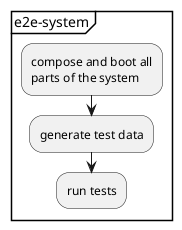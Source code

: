 @startuml

partition e2e-system {
    :compose and boot all
    parts of the system;
    :generate test data;
    :run tests;
}

@enduml
